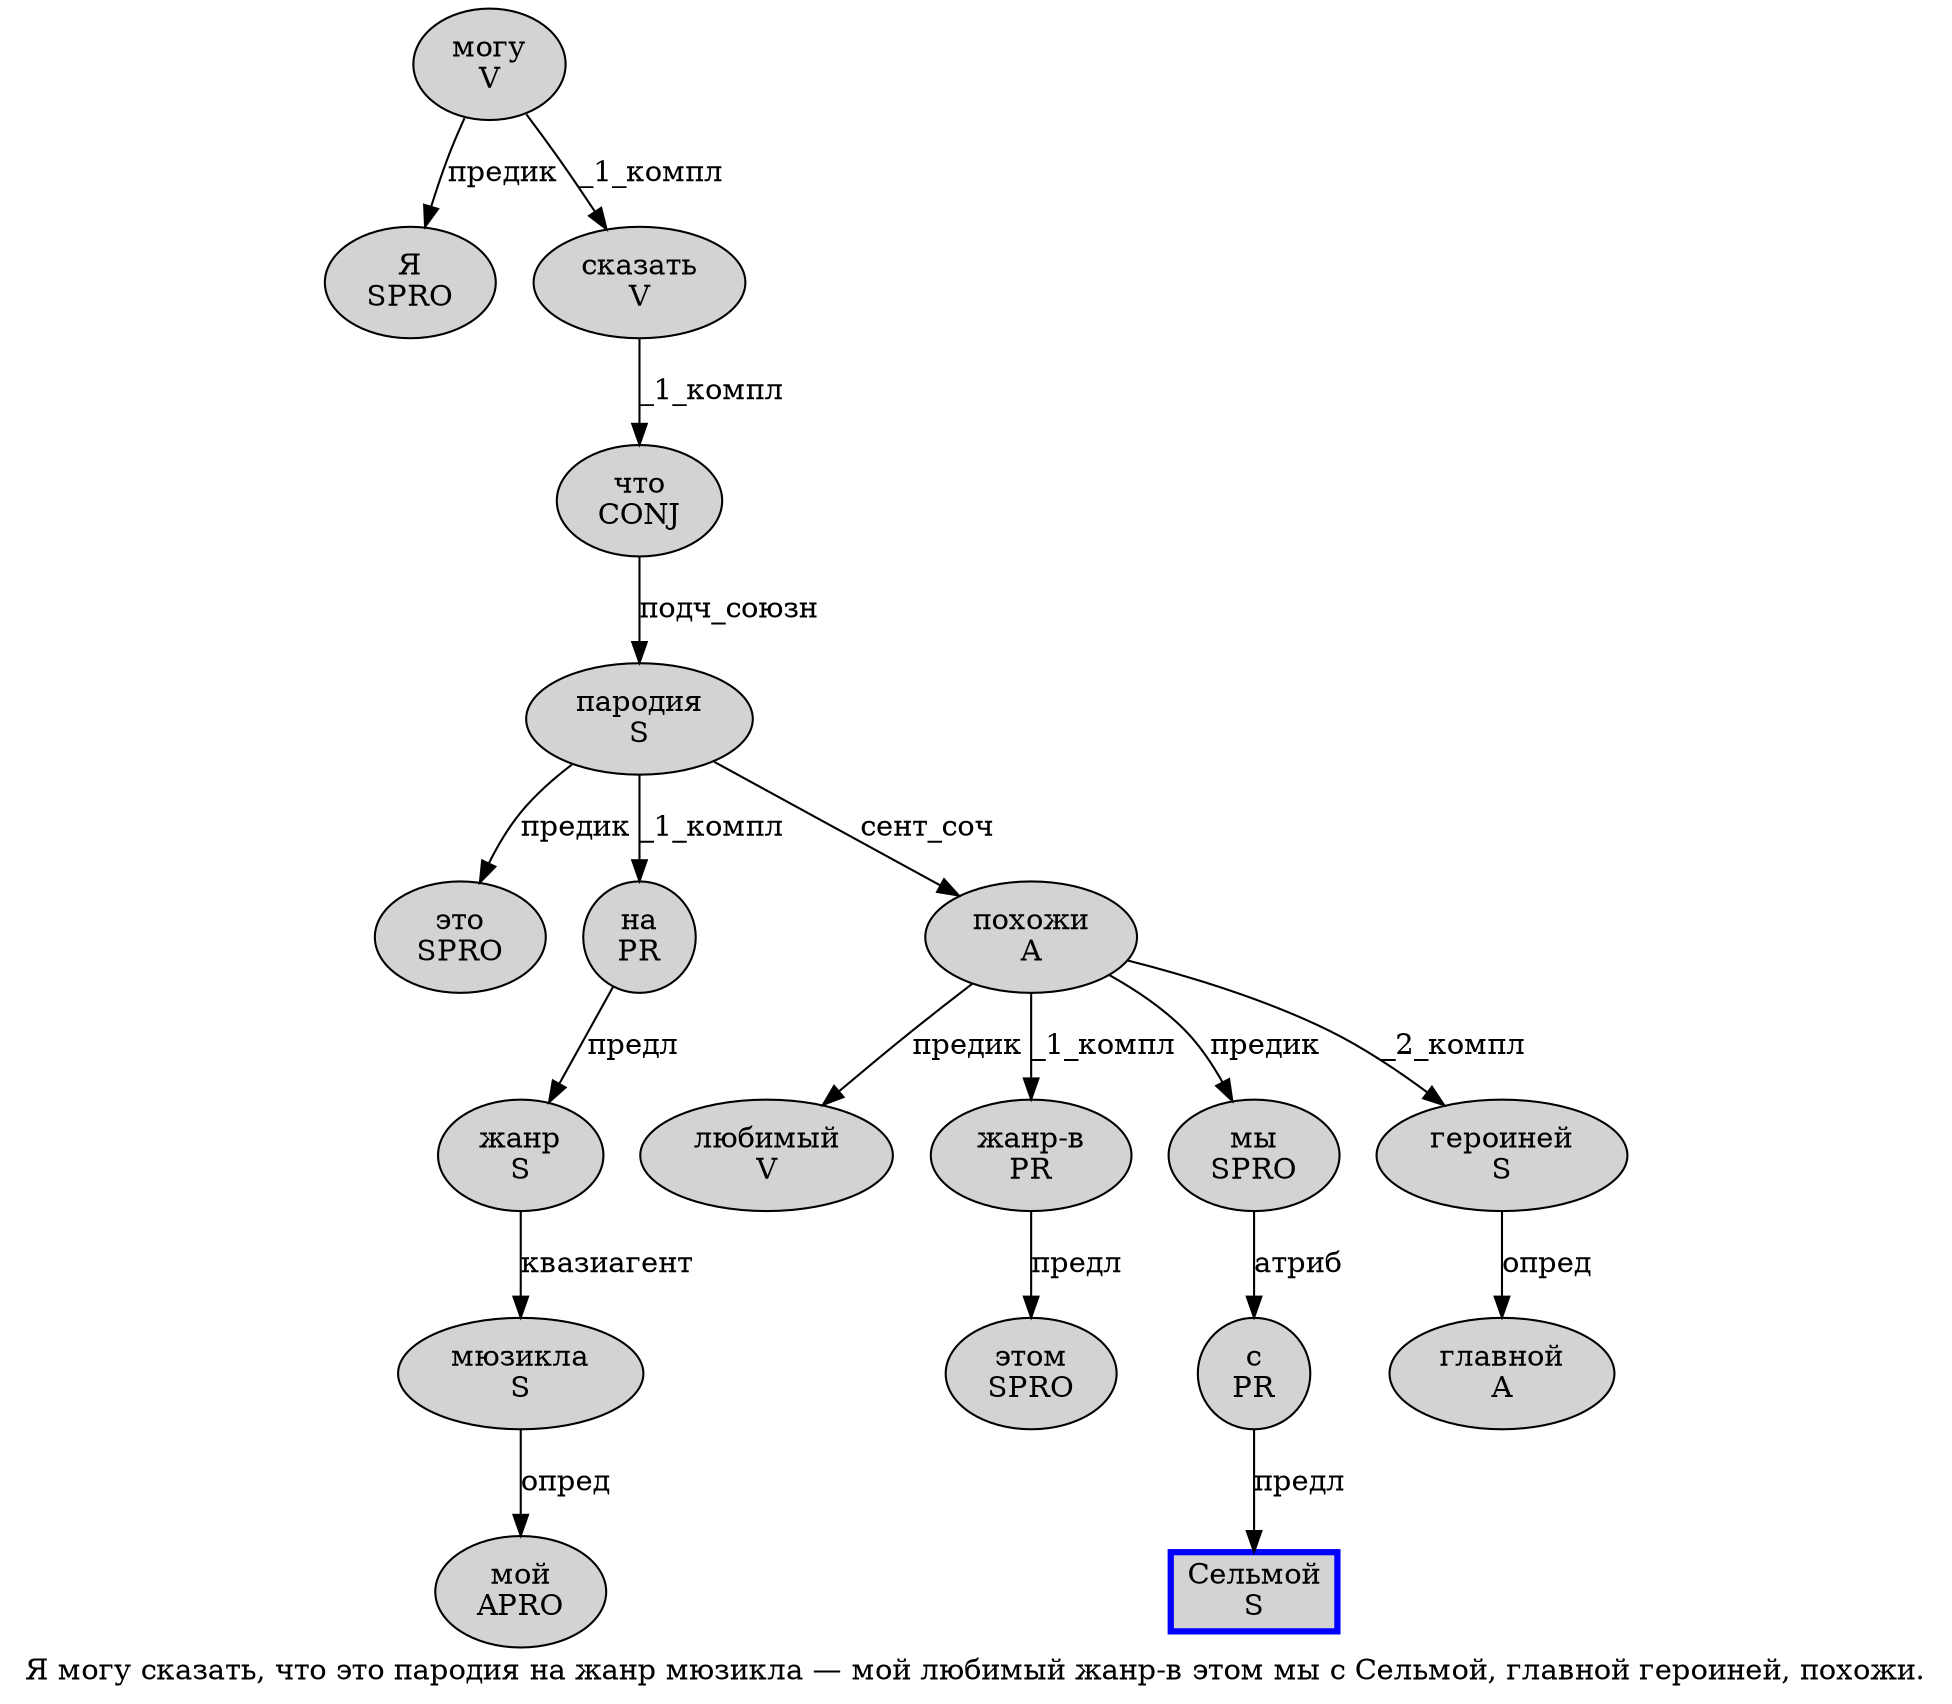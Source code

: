 digraph SENTENCE_579 {
	graph [label="Я могу сказать, что это пародия на жанр мюзикла — мой любимый жанр-в этом мы с Сельмой, главной героиней, похожи."]
	node [style=filled]
		0 [label="Я
SPRO" color="" fillcolor=lightgray penwidth=1 shape=ellipse]
		1 [label="могу
V" color="" fillcolor=lightgray penwidth=1 shape=ellipse]
		2 [label="сказать
V" color="" fillcolor=lightgray penwidth=1 shape=ellipse]
		4 [label="что
CONJ" color="" fillcolor=lightgray penwidth=1 shape=ellipse]
		5 [label="это
SPRO" color="" fillcolor=lightgray penwidth=1 shape=ellipse]
		6 [label="пародия
S" color="" fillcolor=lightgray penwidth=1 shape=ellipse]
		7 [label="на
PR" color="" fillcolor=lightgray penwidth=1 shape=ellipse]
		8 [label="жанр
S" color="" fillcolor=lightgray penwidth=1 shape=ellipse]
		9 [label="мюзикла
S" color="" fillcolor=lightgray penwidth=1 shape=ellipse]
		11 [label="мой
APRO" color="" fillcolor=lightgray penwidth=1 shape=ellipse]
		12 [label="любимый
V" color="" fillcolor=lightgray penwidth=1 shape=ellipse]
		13 [label="жанр-в
PR" color="" fillcolor=lightgray penwidth=1 shape=ellipse]
		14 [label="этом
SPRO" color="" fillcolor=lightgray penwidth=1 shape=ellipse]
		15 [label="мы
SPRO" color="" fillcolor=lightgray penwidth=1 shape=ellipse]
		16 [label="с
PR" color="" fillcolor=lightgray penwidth=1 shape=ellipse]
		17 [label="Сельмой
S" color=blue fillcolor=lightgray penwidth=3 shape=box]
		19 [label="главной
A" color="" fillcolor=lightgray penwidth=1 shape=ellipse]
		20 [label="героиней
S" color="" fillcolor=lightgray penwidth=1 shape=ellipse]
		22 [label="похожи
A" color="" fillcolor=lightgray penwidth=1 shape=ellipse]
			1 -> 0 [label="предик"]
			1 -> 2 [label="_1_компл"]
			4 -> 6 [label="подч_союзн"]
			2 -> 4 [label="_1_компл"]
			22 -> 12 [label="предик"]
			22 -> 13 [label="_1_компл"]
			22 -> 15 [label="предик"]
			22 -> 20 [label="_2_компл"]
			16 -> 17 [label="предл"]
			8 -> 9 [label="квазиагент"]
			20 -> 19 [label="опред"]
			6 -> 5 [label="предик"]
			6 -> 7 [label="_1_компл"]
			6 -> 22 [label="сент_соч"]
			7 -> 8 [label="предл"]
			9 -> 11 [label="опред"]
			13 -> 14 [label="предл"]
			15 -> 16 [label="атриб"]
}